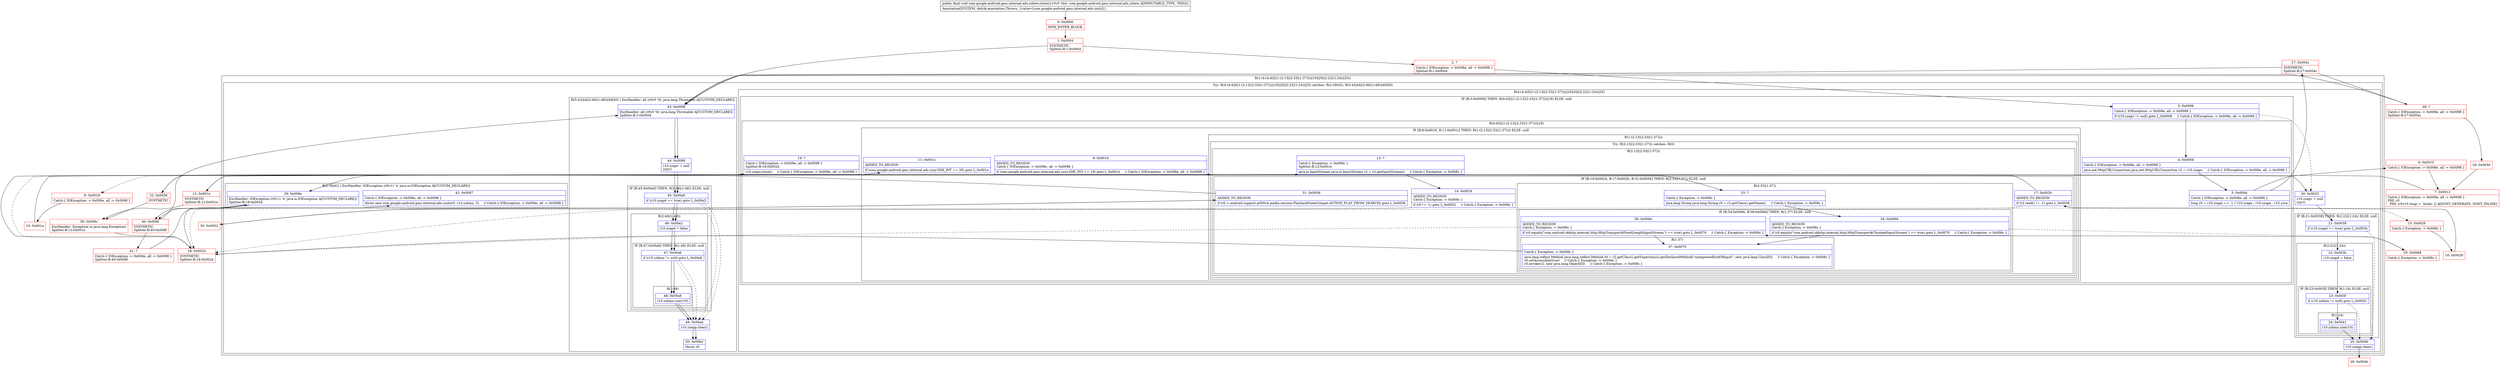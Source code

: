 digraph "CFG forcom.google.android.gms.internal.ads.zzbew.close()V" {
subgraph cluster_Region_522252563 {
label = "R(1:(4:(4:4|5|(1:(2:13|(2:33|(1:37))))|19)|20|(2:22|(1:24))|25))";
node [shape=record,color=blue];
subgraph cluster_TryCatchRegion_1639827296 {
label = "Try: R(4:(4:4|5|(1:(2:13|(2:33|(1:37))))|19)|20|(2:22|(1:24))|25) catches: R(2:39|42), R(5:43|44|(2:46|(1:48))|49|50)";
node [shape=record,color=blue];
subgraph cluster_Region_291675183 {
label = "R(4:(4:4|5|(1:(2:13|(2:33|(1:37))))|19)|20|(2:22|(1:24))|25)";
node [shape=record,color=blue];
subgraph cluster_IfRegion_352436235 {
label = "IF [B:3:0x0006] THEN: R(4:4|5|(1:(2:13|(2:33|(1:37))))|19) ELSE: null";
node [shape=record,color=blue];
Node_3 [shape=record,label="{3\:\ 0x0006|Catch:\{ IOException \-\> 0x008e, all \-\> 0x0098 \}\l|if (r10.zzapv != null) goto L_0x0008     \/\/ Catch:\{ IOException \-\> 0x008e, all \-\> 0x0098 \}\l}"];
subgraph cluster_Region_1774184707 {
label = "R(4:4|5|(1:(2:13|(2:33|(1:37))))|19)";
node [shape=record,color=blue];
Node_4 [shape=record,label="{4\:\ 0x0008|Catch:\{ IOException \-\> 0x008e, all \-\> 0x0098 \}\l|java.net.HttpURLConnection java.net.HttpURLConnection r2 = r10.zzapu     \/\/ Catch:\{ IOException \-\> 0x008e, all \-\> 0x0098 \}\l}"];
Node_5 [shape=record,label="{5\:\ 0x000e|Catch:\{ IOException \-\> 0x008e, all \-\> 0x0098 \}\l|long r0 = r10.zzapx == \-1 ? r10.zzapx : r10.zzapx \- r10.zzce\l}"];
subgraph cluster_IfRegion_229708753 {
label = "IF [B:8:0x0016, B:11:0x001c] THEN: R(1:(2:13|(2:33|(1:37)))) ELSE: null";
node [shape=record,color=blue];
Node_8 [shape=record,label="{8\:\ 0x0016|ADDED_TO_REGION\lCatch:\{ IOException \-\> 0x008e, all \-\> 0x0098 \}\l|if (com.google.android.gms.internal.ads.zzsy.SDK_INT == 19) goto L_0x001e     \/\/ Catch:\{ IOException \-\> 0x008e, all \-\> 0x0098 \}\l}"];
Node_11 [shape=record,label="{11\:\ 0x001c|ADDED_TO_REGION\l|if (com.google.android.gms.internal.ads.zzsy.SDK_INT == 20) goto L_0x001e\l}"];
subgraph cluster_Region_45630400 {
label = "R(1:(2:13|(2:33|(1:37))))";
node [shape=record,color=blue];
subgraph cluster_TryCatchRegion_129901660 {
label = "Try: R(2:13|(2:33|(1:37))) catches: R(0)";
node [shape=record,color=blue];
subgraph cluster_Region_616212878 {
label = "R(2:13|(2:33|(1:37)))";
node [shape=record,color=blue];
Node_13 [shape=record,label="{13\:\ ?|Catch:\{ Exception \-\> 0x008c \}\lSplitter:B:12:0x001e\l|java.io.InputStream java.io.InputStream r2 = r2.getInputStream()     \/\/ Catch:\{ Exception \-\> 0x008c \}\l}"];
subgraph cluster_IfRegion_811154894 {
label = "IF [B:14:0x0024, B:17:0x002b, B:31:0x0056] THEN: R(2:33|(1:37)) ELSE: null";
node [shape=record,color=blue];
Node_14 [shape=record,label="{14\:\ 0x0024|ADDED_TO_REGION\lCatch:\{ Exception \-\> 0x008c \}\l|if (r0 != \-1) goto L_0x0052     \/\/ Catch:\{ Exception \-\> 0x008c \}\l}"];
Node_17 [shape=record,label="{17\:\ 0x002b|ADDED_TO_REGION\l|if (r2.read() != \-1) goto L_0x0058\l}"];
Node_31 [shape=record,label="{31\:\ 0x0056|ADDED_TO_REGION\l|if (r0 \> android.support.p000v4.media.session.PlaybackStateCompat.ACTION_PLAY_FROM_SEARCH) goto L_0x0058\l}"];
subgraph cluster_Region_1492903822 {
label = "R(2:33|(1:37))";
node [shape=record,color=blue];
Node_33 [shape=record,label="{33\:\ ?|Catch:\{ Exception \-\> 0x008c \}\l|java.lang.String java.lang.String r0 = r2.getClass().getName()     \/\/ Catch:\{ Exception \-\> 0x008c \}\l}"];
subgraph cluster_IfRegion_1058917623 {
label = "IF [B:34:0x0066, B:36:0x006e] THEN: R(1:37) ELSE: null";
node [shape=record,color=blue];
Node_34 [shape=record,label="{34\:\ 0x0066|ADDED_TO_REGION\lCatch:\{ Exception \-\> 0x008c \}\l|if (r0.equals(\"com.android.okhttp.internal.http.HttpTransport$ChunkedInputStream\") == true) goto L_0x0070     \/\/ Catch:\{ Exception \-\> 0x008c \}\l}"];
Node_36 [shape=record,label="{36\:\ 0x006e|ADDED_TO_REGION\lCatch:\{ Exception \-\> 0x008c \}\l|if (r0.equals(\"com.android.okhttp.internal.http.HttpTransport$FixedLengthInputStream\") == true) goto L_0x0070     \/\/ Catch:\{ Exception \-\> 0x008c \}\l}"];
subgraph cluster_Region_1310386787 {
label = "R(1:37)";
node [shape=record,color=blue];
Node_37 [shape=record,label="{37\:\ 0x0070|Catch:\{ Exception \-\> 0x008c \}\l|java.lang.reflect.Method java.lang.reflect.Method r0 = r2.getClass().getSuperclass().getDeclaredMethod(\"unexpectedEndOfInput\", new java.lang.Class[0])     \/\/ Catch:\{ Exception \-\> 0x008c \}\lr0.setAccessible(true)     \/\/ Catch:\{ Exception \-\> 0x008c \}\lr0.invoke(r2, new java.lang.Object[0])     \/\/ Catch:\{ Exception \-\> 0x008c \}\l}"];
}
}
}
}
}
subgraph cluster_Region_472165688 {
label = "R(0) | ExcHandler: Exception (e java.lang.Exception)\l";
node [shape=record,color=blue];
}
}
}
}
Node_19 [shape=record,label="{19\:\ ?|Catch:\{ IOException \-\> 0x008e, all \-\> 0x0098 \}\lSplitter:B:18:0x002d\l|r10.zzapv.close()     \/\/ Catch:\{ IOException \-\> 0x008e, all \-\> 0x0098 \}\l}"];
}
}
Node_20 [shape=record,label="{20\:\ 0x0032|r10.zzapv = null\lzzjv()\l}"];
subgraph cluster_IfRegion_420354806 {
label = "IF [B:21:0x0039] THEN: R(2:22|(1:24)) ELSE: null";
node [shape=record,color=blue];
Node_21 [shape=record,label="{21\:\ 0x0039|if (r10.zzapd == true) goto L_0x003b\l}"];
subgraph cluster_Region_1500052564 {
label = "R(2:22|(1:24))";
node [shape=record,color=blue];
Node_22 [shape=record,label="{22\:\ 0x003b|r10.zzapd = false\l}"];
subgraph cluster_IfRegion_797097953 {
label = "IF [B:23:0x003f] THEN: R(1:24) ELSE: null";
node [shape=record,color=blue];
Node_23 [shape=record,label="{23\:\ 0x003f|if (r10.zzbmn != null) goto L_0x0041\l}"];
subgraph cluster_Region_385256004 {
label = "R(1:24)";
node [shape=record,color=blue];
Node_24 [shape=record,label="{24\:\ 0x0041|r10.zzbmn.zze(r10)\l}"];
}
}
}
}
Node_25 [shape=record,label="{25\:\ 0x0046|r10.zzegp.clear()\l}"];
}
subgraph cluster_Region_2135354310 {
label = "R(2:39|42) | ExcHandler: IOException (r0v11 'e' java.io.IOException A[CUSTOM_DECLARE])\l";
node [shape=record,color=blue];
Node_39 [shape=record,label="{39\:\ 0x008e|ExcHandler: IOException (r0v11 'e' java.io.IOException A[CUSTOM_DECLARE])\lSplitter:B:18:0x002d\l}"];
Node_42 [shape=record,label="{42\:\ 0x0097|Catch:\{ IOException \-\> 0x008e, all \-\> 0x0098 \}\l|throw new com.google.android.gms.internal.ads.zzsb(r0, r10.zzbmo, 3)     \/\/ Catch:\{ IOException \-\> 0x008e, all \-\> 0x0098 \}\l}"];
}
subgraph cluster_Region_1632772646 {
label = "R(5:43|44|(2:46|(1:48))|49|50) | ExcHandler: all (r0v0 'th' java.lang.Throwable A[CUSTOM_DECLARE])\l";
node [shape=record,color=blue];
Node_43 [shape=record,label="{43\:\ 0x0098|ExcHandler: all (r0v0 'th' java.lang.Throwable A[CUSTOM_DECLARE])\lSplitter:B:1:0x0004\l}"];
Node_44 [shape=record,label="{44\:\ 0x0099|r10.zzapv = null\lzzjv()\l}"];
subgraph cluster_IfRegion_1536549978 {
label = "IF [B:45:0x00a0] THEN: R(2:46|(1:48)) ELSE: null";
node [shape=record,color=blue];
Node_45 [shape=record,label="{45\:\ 0x00a0|if (r10.zzapd == true) goto L_0x00a2\l}"];
subgraph cluster_Region_2031350214 {
label = "R(2:46|(1:48))";
node [shape=record,color=blue];
Node_46 [shape=record,label="{46\:\ 0x00a2|r10.zzapd = false\l}"];
subgraph cluster_IfRegion_834874873 {
label = "IF [B:47:0x00a6] THEN: R(1:48) ELSE: null";
node [shape=record,color=blue];
Node_47 [shape=record,label="{47\:\ 0x00a6|if (r10.zzbmn != null) goto L_0x00a8\l}"];
subgraph cluster_Region_1097890549 {
label = "R(1:48)";
node [shape=record,color=blue];
Node_48 [shape=record,label="{48\:\ 0x00a8|r10.zzbmn.zze(r10)\l}"];
}
}
}
}
Node_49 [shape=record,label="{49\:\ 0x00ad|r10.zzegp.clear()\l}"];
Node_50 [shape=record,label="{50\:\ 0x00b2|throw r0\l}"];
}
}
}
subgraph cluster_Region_472165688 {
label = "R(0) | ExcHandler: Exception (e java.lang.Exception)\l";
node [shape=record,color=blue];
}
subgraph cluster_Region_1632772646 {
label = "R(5:43|44|(2:46|(1:48))|49|50) | ExcHandler: all (r0v0 'th' java.lang.Throwable A[CUSTOM_DECLARE])\l";
node [shape=record,color=blue];
Node_43 [shape=record,label="{43\:\ 0x0098|ExcHandler: all (r0v0 'th' java.lang.Throwable A[CUSTOM_DECLARE])\lSplitter:B:1:0x0004\l}"];
Node_44 [shape=record,label="{44\:\ 0x0099|r10.zzapv = null\lzzjv()\l}"];
subgraph cluster_IfRegion_1536549978 {
label = "IF [B:45:0x00a0] THEN: R(2:46|(1:48)) ELSE: null";
node [shape=record,color=blue];
Node_45 [shape=record,label="{45\:\ 0x00a0|if (r10.zzapd == true) goto L_0x00a2\l}"];
subgraph cluster_Region_2031350214 {
label = "R(2:46|(1:48))";
node [shape=record,color=blue];
Node_46 [shape=record,label="{46\:\ 0x00a2|r10.zzapd = false\l}"];
subgraph cluster_IfRegion_834874873 {
label = "IF [B:47:0x00a6] THEN: R(1:48) ELSE: null";
node [shape=record,color=blue];
Node_47 [shape=record,label="{47\:\ 0x00a6|if (r10.zzbmn != null) goto L_0x00a8\l}"];
subgraph cluster_Region_1097890549 {
label = "R(1:48)";
node [shape=record,color=blue];
Node_48 [shape=record,label="{48\:\ 0x00a8|r10.zzbmn.zze(r10)\l}"];
}
}
}
}
Node_49 [shape=record,label="{49\:\ 0x00ad|r10.zzegp.clear()\l}"];
Node_50 [shape=record,label="{50\:\ 0x00b2|throw r0\l}"];
}
subgraph cluster_Region_2135354310 {
label = "R(2:39|42) | ExcHandler: IOException (r0v11 'e' java.io.IOException A[CUSTOM_DECLARE])\l";
node [shape=record,color=blue];
Node_39 [shape=record,label="{39\:\ 0x008e|ExcHandler: IOException (r0v11 'e' java.io.IOException A[CUSTOM_DECLARE])\lSplitter:B:18:0x002d\l}"];
Node_42 [shape=record,label="{42\:\ 0x0097|Catch:\{ IOException \-\> 0x008e, all \-\> 0x0098 \}\l|throw new com.google.android.gms.internal.ads.zzsb(r0, r10.zzbmo, 3)     \/\/ Catch:\{ IOException \-\> 0x008e, all \-\> 0x0098 \}\l}"];
}
Node_0 [shape=record,color=red,label="{0\:\ 0x0000|MTH_ENTER_BLOCK\l}"];
Node_1 [shape=record,color=red,label="{1\:\ 0x0004|SYNTHETIC\lSplitter:B:1:0x0004\l}"];
Node_2 [shape=record,color=red,label="{2\:\ ?|Catch:\{ IOException \-\> 0x008e, all \-\> 0x0098 \}\lSplitter:B:1:0x0004\l}"];
Node_6 [shape=record,color=red,label="{6\:\ 0x0010|Catch:\{ IOException \-\> 0x008e, all \-\> 0x0098 \}\l}"];
Node_7 [shape=record,color=red,label="{7\:\ 0x0012|Catch:\{ IOException \-\> 0x008e, all \-\> 0x0098 \}\lPHI: r0 \l  PHI: (r0v10 long) =  binds: [] A[DONT_GENERATE, DONT_INLINE]\l}"];
Node_9 [shape=record,color=red,label="{9\:\ 0x0018|Catch:\{ IOException \-\> 0x008e, all \-\> 0x0098 \}\l}"];
Node_10 [shape=record,color=red,label="{10\:\ 0x001a}"];
Node_12 [shape=record,color=red,label="{12\:\ 0x001e|SYNTHETIC\lSplitter:B:12:0x001e\l}"];
Node_15 [shape=record,color=red,label="{15\:\ 0x0026|Catch:\{ Exception \-\> 0x008c \}\l}"];
Node_16 [shape=record,color=red,label="{16\:\ 0x0029}"];
Node_18 [shape=record,color=red,label="{18\:\ 0x002d|SYNTHETIC\lSplitter:B:18:0x002d\l}"];
Node_26 [shape=record,color=red,label="{26\:\ 0x004b}"];
Node_27 [shape=record,color=red,label="{27\:\ 0x004c|SYNTHETIC\lSplitter:B:27:0x004c\l}"];
Node_28 [shape=record,color=red,label="{28\:\ ?|Catch:\{ IOException \-\> 0x008e, all \-\> 0x0098 \}\lSplitter:B:27:0x004c\l}"];
Node_29 [shape=record,color=red,label="{29\:\ 0x0050}"];
Node_30 [shape=record,color=red,label="{30\:\ 0x0052}"];
Node_32 [shape=record,color=red,label="{32\:\ 0x0058|SYNTHETIC\l}"];
Node_35 [shape=record,color=red,label="{35\:\ 0x0068|Catch:\{ Exception \-\> 0x008c \}\l}"];
Node_38 [shape=record,color=red,label="{38\:\ 0x008c|ExcHandler: Exception (e java.lang.Exception)\lSplitter:B:12:0x001e\l}"];
Node_40 [shape=record,color=red,label="{40\:\ 0x008f|SYNTHETIC\lSplitter:B:40:0x008f\l}"];
Node_41 [shape=record,color=red,label="{41\:\ ?|Catch:\{ IOException \-\> 0x008e, all \-\> 0x0098 \}\lSplitter:B:40:0x008f\l}"];
MethodNode[shape=record,label="{public final void com.google.android.gms.internal.ads.zzbew.close((r10v0 'this' com.google.android.gms.internal.ads.zzbew A[IMMUTABLE_TYPE, THIS]))  | Annotation[SYSTEM, dalvik.annotation.Throws, \{value=[com.google.android.gms.internal.ads.zzsb]\}]\l}"];
MethodNode -> Node_0;
Node_3 -> Node_4;
Node_3 -> Node_20[style=dashed];
Node_4 -> Node_5;
Node_5 -> Node_6;
Node_5 -> Node_27;
Node_8 -> Node_9[style=dashed];
Node_8 -> Node_12;
Node_11 -> Node_12;
Node_11 -> Node_18[style=dashed];
Node_13 -> Node_14;
Node_14 -> Node_15[style=dashed];
Node_14 -> Node_30;
Node_17 -> Node_18[style=dashed];
Node_17 -> Node_32;
Node_31 -> Node_18[style=dashed];
Node_31 -> Node_32;
Node_33 -> Node_34;
Node_34 -> Node_35[style=dashed];
Node_34 -> Node_37;
Node_36 -> Node_18[style=dashed];
Node_36 -> Node_37;
Node_37 -> Node_18;
Node_19 -> Node_20;
Node_19 -> Node_39;
Node_20 -> Node_21;
Node_21 -> Node_22;
Node_21 -> Node_25[style=dashed];
Node_22 -> Node_23;
Node_23 -> Node_24;
Node_23 -> Node_25[style=dashed];
Node_24 -> Node_25;
Node_25 -> Node_26;
Node_39 -> Node_40;
Node_43 -> Node_44;
Node_44 -> Node_45;
Node_45 -> Node_46;
Node_45 -> Node_49[style=dashed];
Node_46 -> Node_47;
Node_47 -> Node_48;
Node_47 -> Node_49[style=dashed];
Node_48 -> Node_49;
Node_49 -> Node_50;
Node_43 -> Node_44;
Node_44 -> Node_45;
Node_45 -> Node_46;
Node_45 -> Node_49[style=dashed];
Node_46 -> Node_47;
Node_47 -> Node_48;
Node_47 -> Node_49[style=dashed];
Node_48 -> Node_49;
Node_49 -> Node_50;
Node_39 -> Node_40;
Node_0 -> Node_1;
Node_1 -> Node_2;
Node_1 -> Node_43;
Node_2 -> Node_3;
Node_6 -> Node_7;
Node_7 -> Node_8;
Node_9 -> Node_10;
Node_10 -> Node_11;
Node_12 -> Node_13;
Node_12 -> Node_38;
Node_15 -> Node_16;
Node_16 -> Node_17;
Node_18 -> Node_19;
Node_18 -> Node_39;
Node_27 -> Node_28;
Node_27 -> Node_43;
Node_28 -> Node_29;
Node_28 -> Node_43;
Node_29 -> Node_7;
Node_30 -> Node_31;
Node_32 -> Node_33;
Node_32 -> Node_38;
Node_35 -> Node_36;
Node_38 -> Node_18;
Node_40 -> Node_41;
Node_40 -> Node_43;
Node_41 -> Node_42;
}

